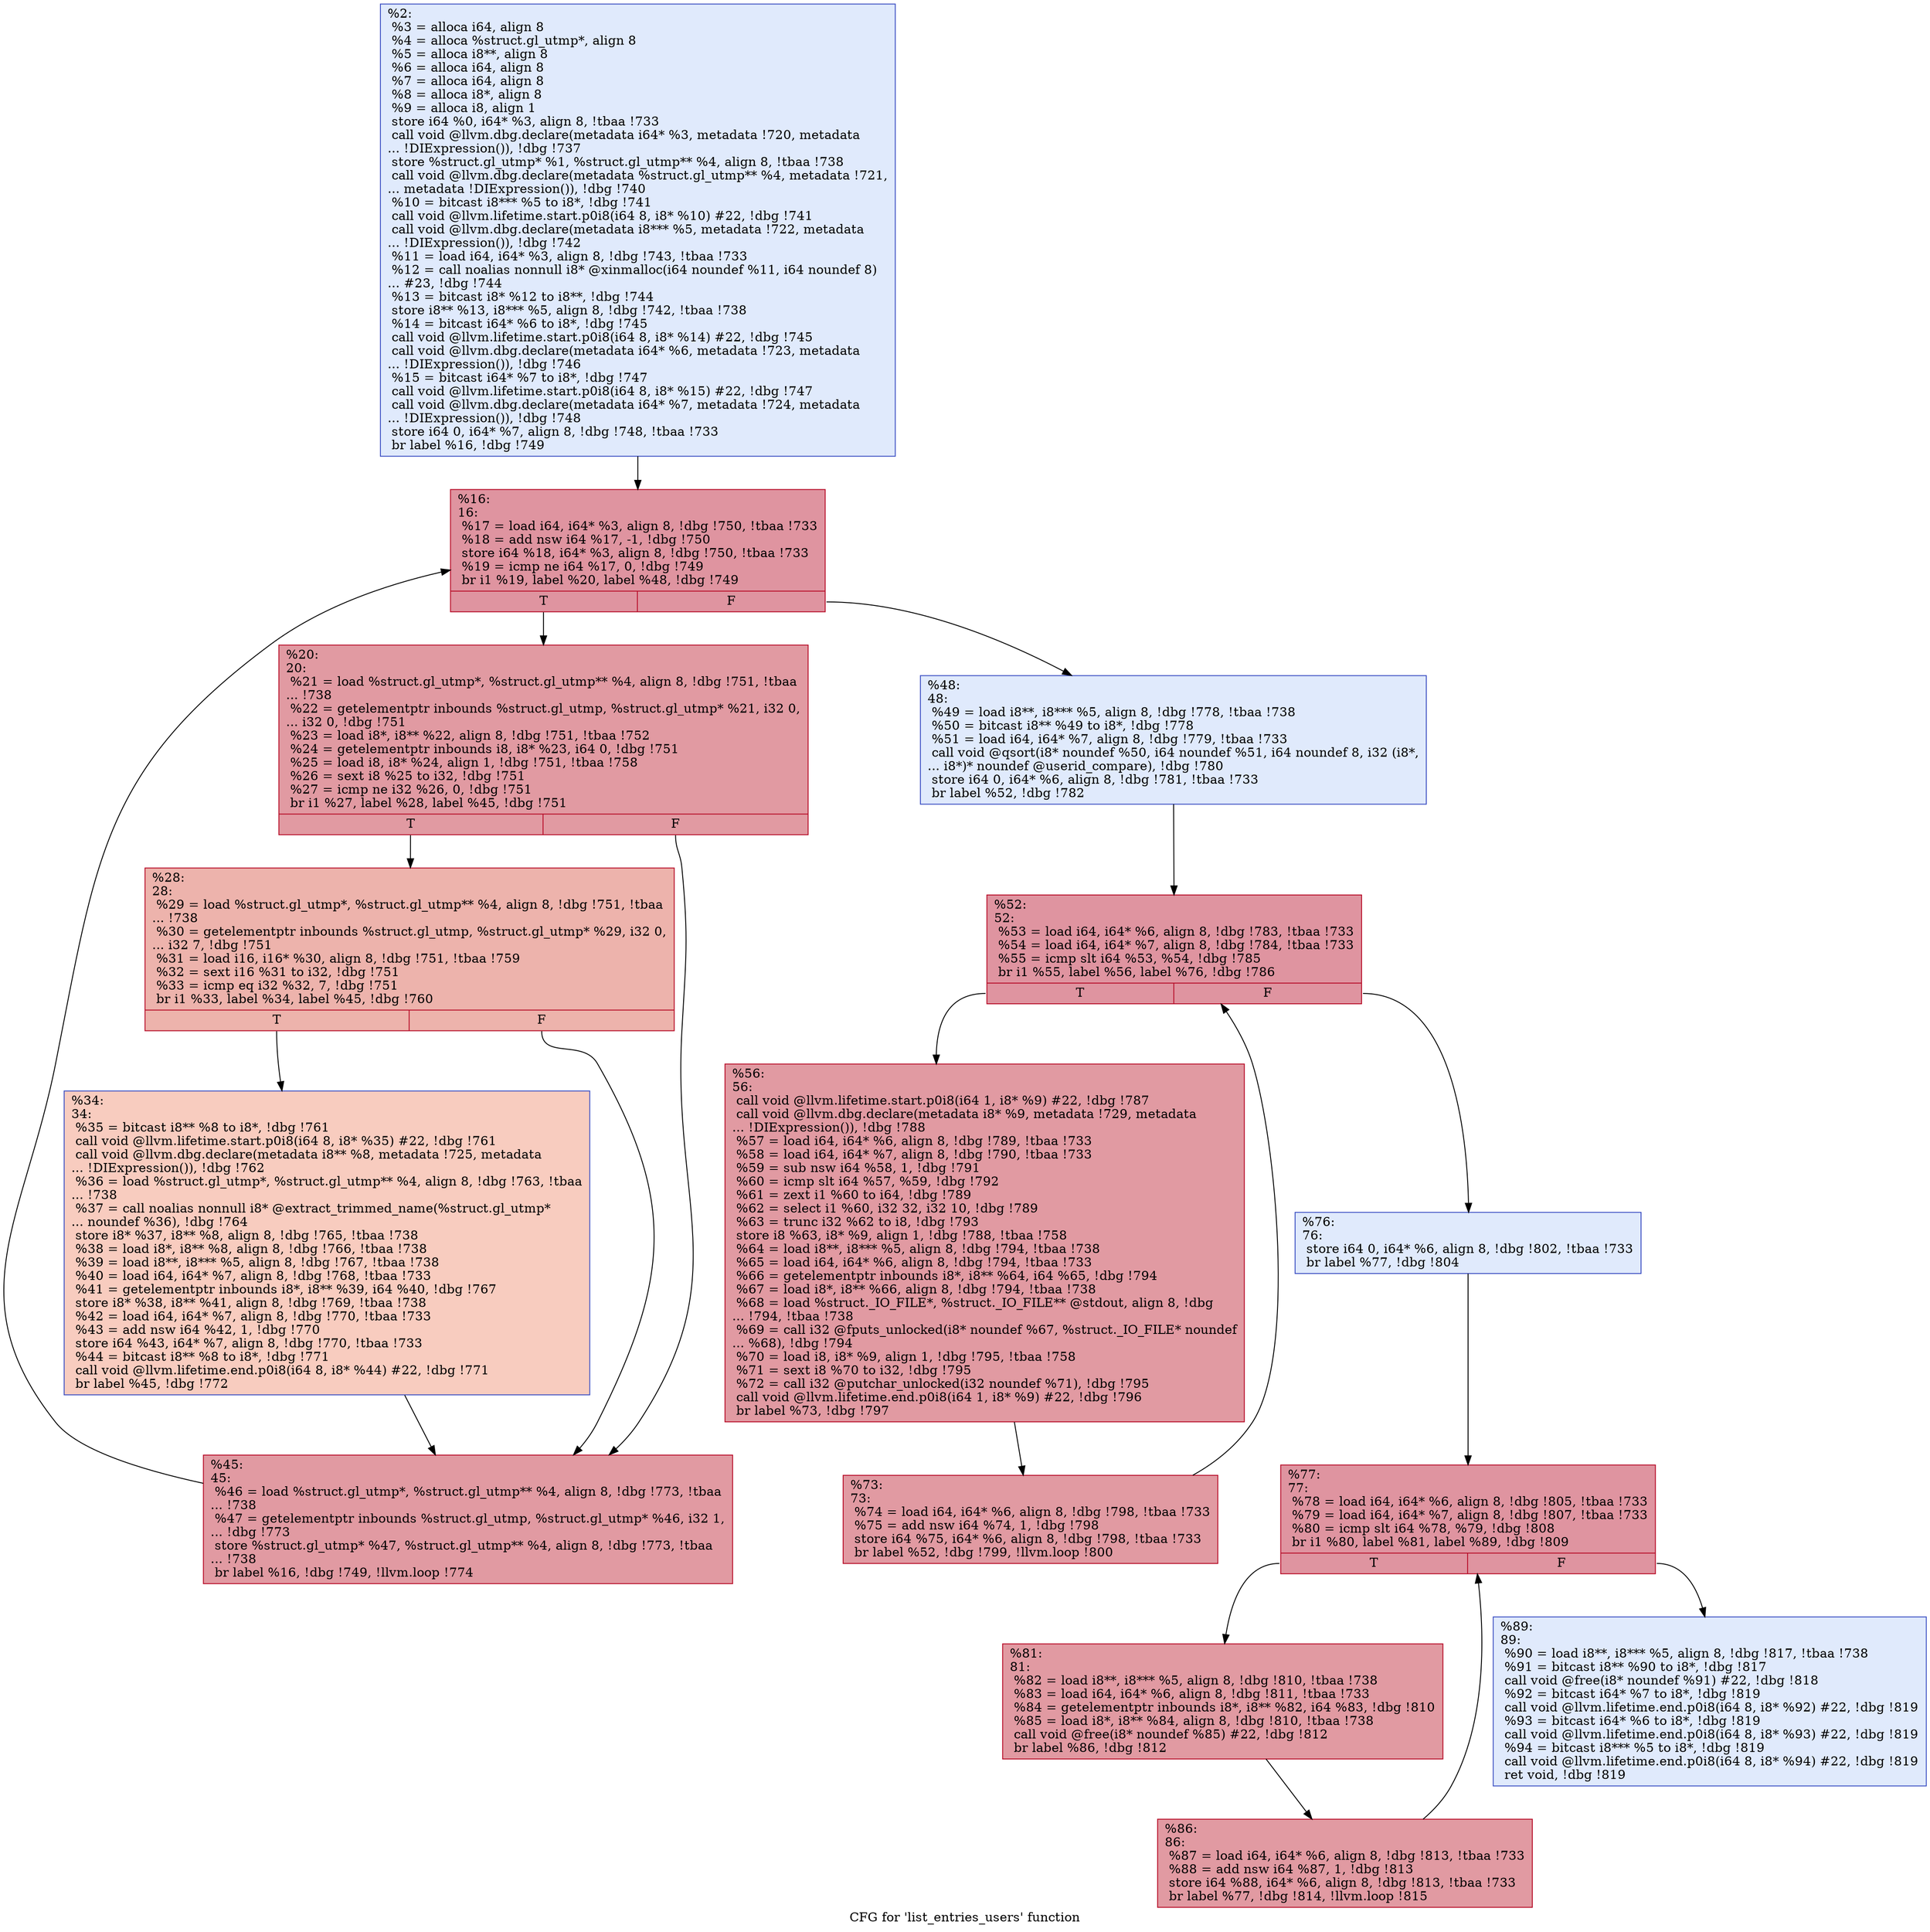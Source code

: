 digraph "CFG for 'list_entries_users' function" {
	label="CFG for 'list_entries_users' function";

	Node0x1c7b9b0 [shape=record,color="#3d50c3ff", style=filled, fillcolor="#b9d0f970",label="{%2:\l  %3 = alloca i64, align 8\l  %4 = alloca %struct.gl_utmp*, align 8\l  %5 = alloca i8**, align 8\l  %6 = alloca i64, align 8\l  %7 = alloca i64, align 8\l  %8 = alloca i8*, align 8\l  %9 = alloca i8, align 1\l  store i64 %0, i64* %3, align 8, !tbaa !733\l  call void @llvm.dbg.declare(metadata i64* %3, metadata !720, metadata\l... !DIExpression()), !dbg !737\l  store %struct.gl_utmp* %1, %struct.gl_utmp** %4, align 8, !tbaa !738\l  call void @llvm.dbg.declare(metadata %struct.gl_utmp** %4, metadata !721,\l... metadata !DIExpression()), !dbg !740\l  %10 = bitcast i8*** %5 to i8*, !dbg !741\l  call void @llvm.lifetime.start.p0i8(i64 8, i8* %10) #22, !dbg !741\l  call void @llvm.dbg.declare(metadata i8*** %5, metadata !722, metadata\l... !DIExpression()), !dbg !742\l  %11 = load i64, i64* %3, align 8, !dbg !743, !tbaa !733\l  %12 = call noalias nonnull i8* @xinmalloc(i64 noundef %11, i64 noundef 8)\l... #23, !dbg !744\l  %13 = bitcast i8* %12 to i8**, !dbg !744\l  store i8** %13, i8*** %5, align 8, !dbg !742, !tbaa !738\l  %14 = bitcast i64* %6 to i8*, !dbg !745\l  call void @llvm.lifetime.start.p0i8(i64 8, i8* %14) #22, !dbg !745\l  call void @llvm.dbg.declare(metadata i64* %6, metadata !723, metadata\l... !DIExpression()), !dbg !746\l  %15 = bitcast i64* %7 to i8*, !dbg !747\l  call void @llvm.lifetime.start.p0i8(i64 8, i8* %15) #22, !dbg !747\l  call void @llvm.dbg.declare(metadata i64* %7, metadata !724, metadata\l... !DIExpression()), !dbg !748\l  store i64 0, i64* %7, align 8, !dbg !748, !tbaa !733\l  br label %16, !dbg !749\l}"];
	Node0x1c7b9b0 -> Node0x1c7ba80;
	Node0x1c7ba80 [shape=record,color="#b70d28ff", style=filled, fillcolor="#b70d2870",label="{%16:\l16:                                               \l  %17 = load i64, i64* %3, align 8, !dbg !750, !tbaa !733\l  %18 = add nsw i64 %17, -1, !dbg !750\l  store i64 %18, i64* %3, align 8, !dbg !750, !tbaa !733\l  %19 = icmp ne i64 %17, 0, !dbg !749\l  br i1 %19, label %20, label %48, !dbg !749\l|{<s0>T|<s1>F}}"];
	Node0x1c7ba80:s0 -> Node0x1c7bad0;
	Node0x1c7ba80:s1 -> Node0x1c7bc10;
	Node0x1c7bad0 [shape=record,color="#b70d28ff", style=filled, fillcolor="#bb1b2c70",label="{%20:\l20:                                               \l  %21 = load %struct.gl_utmp*, %struct.gl_utmp** %4, align 8, !dbg !751, !tbaa\l... !738\l  %22 = getelementptr inbounds %struct.gl_utmp, %struct.gl_utmp* %21, i32 0,\l... i32 0, !dbg !751\l  %23 = load i8*, i8** %22, align 8, !dbg !751, !tbaa !752\l  %24 = getelementptr inbounds i8, i8* %23, i64 0, !dbg !751\l  %25 = load i8, i8* %24, align 1, !dbg !751, !tbaa !758\l  %26 = sext i8 %25 to i32, !dbg !751\l  %27 = icmp ne i32 %26, 0, !dbg !751\l  br i1 %27, label %28, label %45, !dbg !751\l|{<s0>T|<s1>F}}"];
	Node0x1c7bad0:s0 -> Node0x1c7bb20;
	Node0x1c7bad0:s1 -> Node0x1c7bbc0;
	Node0x1c7bb20 [shape=record,color="#b70d28ff", style=filled, fillcolor="#d6524470",label="{%28:\l28:                                               \l  %29 = load %struct.gl_utmp*, %struct.gl_utmp** %4, align 8, !dbg !751, !tbaa\l... !738\l  %30 = getelementptr inbounds %struct.gl_utmp, %struct.gl_utmp* %29, i32 0,\l... i32 7, !dbg !751\l  %31 = load i16, i16* %30, align 8, !dbg !751, !tbaa !759\l  %32 = sext i16 %31 to i32, !dbg !751\l  %33 = icmp eq i32 %32, 7, !dbg !751\l  br i1 %33, label %34, label %45, !dbg !760\l|{<s0>T|<s1>F}}"];
	Node0x1c7bb20:s0 -> Node0x1c7bb70;
	Node0x1c7bb20:s1 -> Node0x1c7bbc0;
	Node0x1c7bb70 [shape=record,color="#3d50c3ff", style=filled, fillcolor="#f08b6e70",label="{%34:\l34:                                               \l  %35 = bitcast i8** %8 to i8*, !dbg !761\l  call void @llvm.lifetime.start.p0i8(i64 8, i8* %35) #22, !dbg !761\l  call void @llvm.dbg.declare(metadata i8** %8, metadata !725, metadata\l... !DIExpression()), !dbg !762\l  %36 = load %struct.gl_utmp*, %struct.gl_utmp** %4, align 8, !dbg !763, !tbaa\l... !738\l  %37 = call noalias nonnull i8* @extract_trimmed_name(%struct.gl_utmp*\l... noundef %36), !dbg !764\l  store i8* %37, i8** %8, align 8, !dbg !765, !tbaa !738\l  %38 = load i8*, i8** %8, align 8, !dbg !766, !tbaa !738\l  %39 = load i8**, i8*** %5, align 8, !dbg !767, !tbaa !738\l  %40 = load i64, i64* %7, align 8, !dbg !768, !tbaa !733\l  %41 = getelementptr inbounds i8*, i8** %39, i64 %40, !dbg !767\l  store i8* %38, i8** %41, align 8, !dbg !769, !tbaa !738\l  %42 = load i64, i64* %7, align 8, !dbg !770, !tbaa !733\l  %43 = add nsw i64 %42, 1, !dbg !770\l  store i64 %43, i64* %7, align 8, !dbg !770, !tbaa !733\l  %44 = bitcast i8** %8 to i8*, !dbg !771\l  call void @llvm.lifetime.end.p0i8(i64 8, i8* %44) #22, !dbg !771\l  br label %45, !dbg !772\l}"];
	Node0x1c7bb70 -> Node0x1c7bbc0;
	Node0x1c7bbc0 [shape=record,color="#b70d28ff", style=filled, fillcolor="#bb1b2c70",label="{%45:\l45:                                               \l  %46 = load %struct.gl_utmp*, %struct.gl_utmp** %4, align 8, !dbg !773, !tbaa\l... !738\l  %47 = getelementptr inbounds %struct.gl_utmp, %struct.gl_utmp* %46, i32 1,\l... !dbg !773\l  store %struct.gl_utmp* %47, %struct.gl_utmp** %4, align 8, !dbg !773, !tbaa\l... !738\l  br label %16, !dbg !749, !llvm.loop !774\l}"];
	Node0x1c7bbc0 -> Node0x1c7ba80;
	Node0x1c7bc10 [shape=record,color="#3d50c3ff", style=filled, fillcolor="#b9d0f970",label="{%48:\l48:                                               \l  %49 = load i8**, i8*** %5, align 8, !dbg !778, !tbaa !738\l  %50 = bitcast i8** %49 to i8*, !dbg !778\l  %51 = load i64, i64* %7, align 8, !dbg !779, !tbaa !733\l  call void @qsort(i8* noundef %50, i64 noundef %51, i64 noundef 8, i32 (i8*,\l... i8*)* noundef @userid_compare), !dbg !780\l  store i64 0, i64* %6, align 8, !dbg !781, !tbaa !733\l  br label %52, !dbg !782\l}"];
	Node0x1c7bc10 -> Node0x1c7bc60;
	Node0x1c7bc60 [shape=record,color="#b70d28ff", style=filled, fillcolor="#b70d2870",label="{%52:\l52:                                               \l  %53 = load i64, i64* %6, align 8, !dbg !783, !tbaa !733\l  %54 = load i64, i64* %7, align 8, !dbg !784, !tbaa !733\l  %55 = icmp slt i64 %53, %54, !dbg !785\l  br i1 %55, label %56, label %76, !dbg !786\l|{<s0>T|<s1>F}}"];
	Node0x1c7bc60:s0 -> Node0x1c7bcb0;
	Node0x1c7bc60:s1 -> Node0x1c7bd50;
	Node0x1c7bcb0 [shape=record,color="#b70d28ff", style=filled, fillcolor="#bb1b2c70",label="{%56:\l56:                                               \l  call void @llvm.lifetime.start.p0i8(i64 1, i8* %9) #22, !dbg !787\l  call void @llvm.dbg.declare(metadata i8* %9, metadata !729, metadata\l... !DIExpression()), !dbg !788\l  %57 = load i64, i64* %6, align 8, !dbg !789, !tbaa !733\l  %58 = load i64, i64* %7, align 8, !dbg !790, !tbaa !733\l  %59 = sub nsw i64 %58, 1, !dbg !791\l  %60 = icmp slt i64 %57, %59, !dbg !792\l  %61 = zext i1 %60 to i64, !dbg !789\l  %62 = select i1 %60, i32 32, i32 10, !dbg !789\l  %63 = trunc i32 %62 to i8, !dbg !793\l  store i8 %63, i8* %9, align 1, !dbg !788, !tbaa !758\l  %64 = load i8**, i8*** %5, align 8, !dbg !794, !tbaa !738\l  %65 = load i64, i64* %6, align 8, !dbg !794, !tbaa !733\l  %66 = getelementptr inbounds i8*, i8** %64, i64 %65, !dbg !794\l  %67 = load i8*, i8** %66, align 8, !dbg !794, !tbaa !738\l  %68 = load %struct._IO_FILE*, %struct._IO_FILE** @stdout, align 8, !dbg\l... !794, !tbaa !738\l  %69 = call i32 @fputs_unlocked(i8* noundef %67, %struct._IO_FILE* noundef\l... %68), !dbg !794\l  %70 = load i8, i8* %9, align 1, !dbg !795, !tbaa !758\l  %71 = sext i8 %70 to i32, !dbg !795\l  %72 = call i32 @putchar_unlocked(i32 noundef %71), !dbg !795\l  call void @llvm.lifetime.end.p0i8(i64 1, i8* %9) #22, !dbg !796\l  br label %73, !dbg !797\l}"];
	Node0x1c7bcb0 -> Node0x1c7bd00;
	Node0x1c7bd00 [shape=record,color="#b70d28ff", style=filled, fillcolor="#bb1b2c70",label="{%73:\l73:                                               \l  %74 = load i64, i64* %6, align 8, !dbg !798, !tbaa !733\l  %75 = add nsw i64 %74, 1, !dbg !798\l  store i64 %75, i64* %6, align 8, !dbg !798, !tbaa !733\l  br label %52, !dbg !799, !llvm.loop !800\l}"];
	Node0x1c7bd00 -> Node0x1c7bc60;
	Node0x1c7bd50 [shape=record,color="#3d50c3ff", style=filled, fillcolor="#b9d0f970",label="{%76:\l76:                                               \l  store i64 0, i64* %6, align 8, !dbg !802, !tbaa !733\l  br label %77, !dbg !804\l}"];
	Node0x1c7bd50 -> Node0x1c7bda0;
	Node0x1c7bda0 [shape=record,color="#b70d28ff", style=filled, fillcolor="#b70d2870",label="{%77:\l77:                                               \l  %78 = load i64, i64* %6, align 8, !dbg !805, !tbaa !733\l  %79 = load i64, i64* %7, align 8, !dbg !807, !tbaa !733\l  %80 = icmp slt i64 %78, %79, !dbg !808\l  br i1 %80, label %81, label %89, !dbg !809\l|{<s0>T|<s1>F}}"];
	Node0x1c7bda0:s0 -> Node0x1c7bdf0;
	Node0x1c7bda0:s1 -> Node0x1c7be90;
	Node0x1c7bdf0 [shape=record,color="#b70d28ff", style=filled, fillcolor="#bb1b2c70",label="{%81:\l81:                                               \l  %82 = load i8**, i8*** %5, align 8, !dbg !810, !tbaa !738\l  %83 = load i64, i64* %6, align 8, !dbg !811, !tbaa !733\l  %84 = getelementptr inbounds i8*, i8** %82, i64 %83, !dbg !810\l  %85 = load i8*, i8** %84, align 8, !dbg !810, !tbaa !738\l  call void @free(i8* noundef %85) #22, !dbg !812\l  br label %86, !dbg !812\l}"];
	Node0x1c7bdf0 -> Node0x1c7be40;
	Node0x1c7be40 [shape=record,color="#b70d28ff", style=filled, fillcolor="#bb1b2c70",label="{%86:\l86:                                               \l  %87 = load i64, i64* %6, align 8, !dbg !813, !tbaa !733\l  %88 = add nsw i64 %87, 1, !dbg !813\l  store i64 %88, i64* %6, align 8, !dbg !813, !tbaa !733\l  br label %77, !dbg !814, !llvm.loop !815\l}"];
	Node0x1c7be40 -> Node0x1c7bda0;
	Node0x1c7be90 [shape=record,color="#3d50c3ff", style=filled, fillcolor="#b9d0f970",label="{%89:\l89:                                               \l  %90 = load i8**, i8*** %5, align 8, !dbg !817, !tbaa !738\l  %91 = bitcast i8** %90 to i8*, !dbg !817\l  call void @free(i8* noundef %91) #22, !dbg !818\l  %92 = bitcast i64* %7 to i8*, !dbg !819\l  call void @llvm.lifetime.end.p0i8(i64 8, i8* %92) #22, !dbg !819\l  %93 = bitcast i64* %6 to i8*, !dbg !819\l  call void @llvm.lifetime.end.p0i8(i64 8, i8* %93) #22, !dbg !819\l  %94 = bitcast i8*** %5 to i8*, !dbg !819\l  call void @llvm.lifetime.end.p0i8(i64 8, i8* %94) #22, !dbg !819\l  ret void, !dbg !819\l}"];
}
